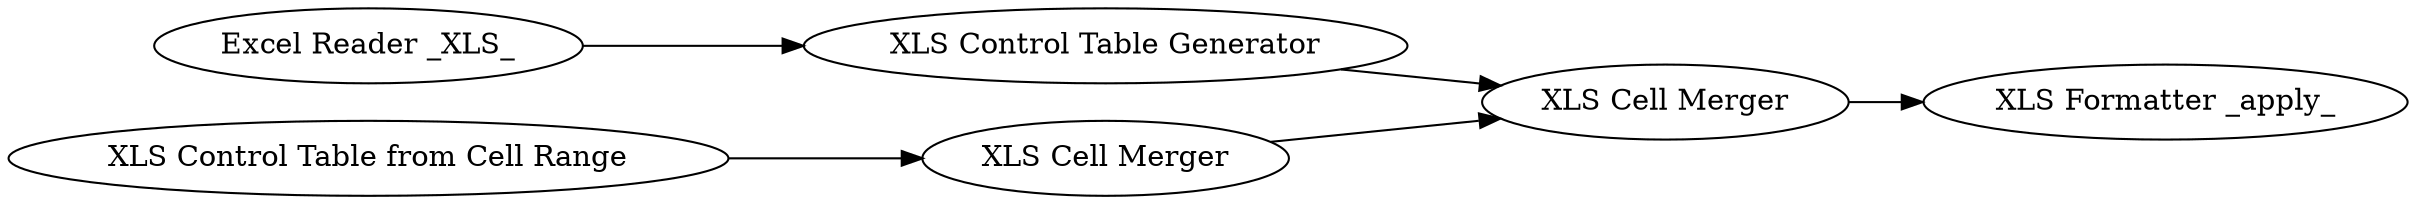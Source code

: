 digraph {
	4 -> 5
	20 -> 23
	23 -> 24
	24 -> 16
	5 -> 24
	5 [label="XLS Control Table Generator"]
	24 [label="XLS Cell Merger"]
	16 [label="XLS Formatter _apply_"]
	20 [label="XLS Control Table from Cell Range"]
	23 [label="XLS Cell Merger"]
	4 [label="Excel Reader _XLS_"]
	rankdir=LR
}
